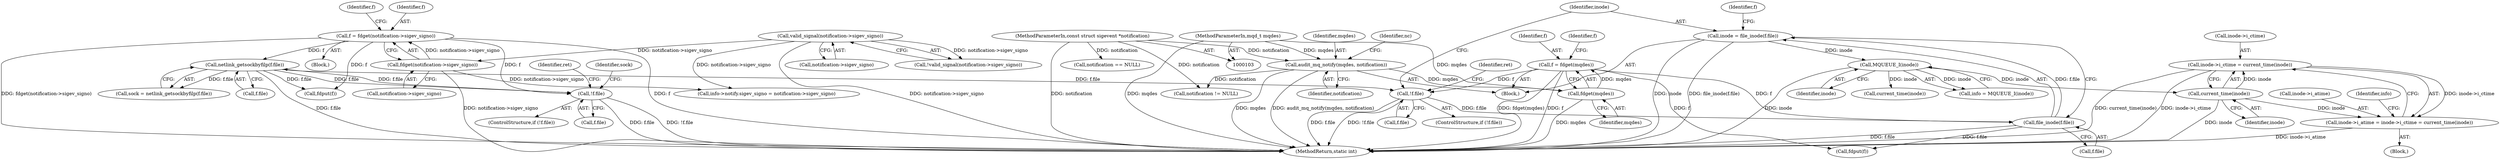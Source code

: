 digraph "0_linux_f991af3daabaecff34684fd51fac80319d1baad1@pointer" {
"1000446" [label="(Call,inode->i_ctime = current_time(inode))"];
"1000450" [label="(Call,current_time(inode))"];
"1000314" [label="(Call,MQUEUE_I(inode))"];
"1000290" [label="(Call,inode = file_inode(f.file))"];
"1000292" [label="(Call,file_inode(f.file))"];
"1000275" [label="(Call,f = fdget(mqdes))"];
"1000277" [label="(Call,fdget(mqdes))"];
"1000113" [label="(Call,audit_mq_notify(mqdes, notification))"];
"1000104" [label="(MethodParameterIn,mqd_t mqdes)"];
"1000105" [label="(MethodParameterIn,const struct sigevent *notification)"];
"1000280" [label="(Call,!f.file)"];
"1000227" [label="(Call,netlink_getsockbyfilp(f.file))"];
"1000208" [label="(Call,f = fdget(notification->sigev_signo))"];
"1000210" [label="(Call,fdget(notification->sigev_signo))"];
"1000157" [label="(Call,valid_signal(notification->sigev_signo))"];
"1000215" [label="(Call,!f.file)"];
"1000442" [label="(Call,inode->i_atime = inode->i_ctime = current_time(inode))"];
"1000104" [label="(MethodParameterIn,mqd_t mqdes)"];
"1000282" [label="(Identifier,f)"];
"1000291" [label="(Identifier,inode)"];
"1000276" [label="(Identifier,f)"];
"1000117" [label="(Identifier,nc)"];
"1000113" [label="(Call,audit_mq_notify(mqdes, notification))"];
"1000228" [label="(Call,f.file)"];
"1000403" [label="(Call,info->notify.sigev_signo = notification->sigev_signo)"];
"1000473" [label="(MethodReturn,static int)"];
"1000231" [label="(Call,fdput(f))"];
"1000216" [label="(Call,f.file)"];
"1000442" [label="(Call,inode->i_atime = inode->i_ctime = current_time(inode))"];
"1000451" [label="(Identifier,inode)"];
"1000312" [label="(Call,info = MQUEUE_I(inode))"];
"1000315" [label="(Identifier,inode)"];
"1000447" [label="(Call,inode->i_ctime)"];
"1000278" [label="(Identifier,mqdes)"];
"1000279" [label="(ControlStructure,if (!f.file))"];
"1000215" [label="(Call,!f.file)"];
"1000290" [label="(Call,inode = file_inode(f.file))"];
"1000171" [label="(Block,)"];
"1000325" [label="(Call,notification == NULL)"];
"1000217" [label="(Identifier,f)"];
"1000450" [label="(Call,current_time(inode))"];
"1000443" [label="(Call,inode->i_atime)"];
"1000114" [label="(Identifier,mqdes)"];
"1000210" [label="(Call,fdget(notification->sigev_signo))"];
"1000275" [label="(Call,f = fdget(mqdes))"];
"1000156" [label="(Call,!valid_signal(notification->sigev_signo))"];
"1000286" [label="(Identifier,ret)"];
"1000347" [label="(Call,current_time(inode))"];
"1000458" [label="(Call,fdput(f))"];
"1000280" [label="(Call,!f.file)"];
"1000158" [label="(Call,notification->sigev_signo)"];
"1000293" [label="(Call,f.file)"];
"1000455" [label="(Identifier,info)"];
"1000277" [label="(Call,fdget(mqdes))"];
"1000225" [label="(Call,sock = netlink_getsockbyfilp(f.file))"];
"1000281" [label="(Call,f.file)"];
"1000221" [label="(Identifier,ret)"];
"1000292" [label="(Call,file_inode(f.file))"];
"1000209" [label="(Identifier,f)"];
"1000301" [label="(Identifier,f)"];
"1000157" [label="(Call,valid_signal(notification->sigev_signo))"];
"1000214" [label="(ControlStructure,if (!f.file))"];
"1000446" [label="(Call,inode->i_ctime = current_time(inode))"];
"1000314" [label="(Call,MQUEUE_I(inode))"];
"1000208" [label="(Call,f = fdget(notification->sigev_signo))"];
"1000123" [label="(Call,notification != NULL)"];
"1000227" [label="(Call,netlink_getsockbyfilp(f.file))"];
"1000226" [label="(Identifier,sock)"];
"1000211" [label="(Call,notification->sigev_signo)"];
"1000105" [label="(MethodParameterIn,const struct sigevent *notification)"];
"1000362" [label="(Block,)"];
"1000106" [label="(Block,)"];
"1000115" [label="(Identifier,notification)"];
"1000446" -> "1000442"  [label="AST: "];
"1000446" -> "1000450"  [label="CFG: "];
"1000447" -> "1000446"  [label="AST: "];
"1000450" -> "1000446"  [label="AST: "];
"1000442" -> "1000446"  [label="CFG: "];
"1000446" -> "1000473"  [label="DDG: current_time(inode)"];
"1000446" -> "1000473"  [label="DDG: inode->i_ctime"];
"1000446" -> "1000442"  [label="DDG: inode->i_ctime"];
"1000450" -> "1000446"  [label="DDG: inode"];
"1000450" -> "1000451"  [label="CFG: "];
"1000451" -> "1000450"  [label="AST: "];
"1000450" -> "1000473"  [label="DDG: inode"];
"1000450" -> "1000442"  [label="DDG: inode"];
"1000314" -> "1000450"  [label="DDG: inode"];
"1000314" -> "1000312"  [label="AST: "];
"1000314" -> "1000315"  [label="CFG: "];
"1000315" -> "1000314"  [label="AST: "];
"1000312" -> "1000314"  [label="CFG: "];
"1000314" -> "1000473"  [label="DDG: inode"];
"1000314" -> "1000312"  [label="DDG: inode"];
"1000290" -> "1000314"  [label="DDG: inode"];
"1000314" -> "1000347"  [label="DDG: inode"];
"1000290" -> "1000106"  [label="AST: "];
"1000290" -> "1000292"  [label="CFG: "];
"1000291" -> "1000290"  [label="AST: "];
"1000292" -> "1000290"  [label="AST: "];
"1000301" -> "1000290"  [label="CFG: "];
"1000290" -> "1000473"  [label="DDG: inode"];
"1000290" -> "1000473"  [label="DDG: file_inode(f.file)"];
"1000292" -> "1000290"  [label="DDG: f.file"];
"1000292" -> "1000293"  [label="CFG: "];
"1000293" -> "1000292"  [label="AST: "];
"1000292" -> "1000473"  [label="DDG: f.file"];
"1000275" -> "1000292"  [label="DDG: f"];
"1000280" -> "1000292"  [label="DDG: f.file"];
"1000292" -> "1000458"  [label="DDG: f.file"];
"1000275" -> "1000106"  [label="AST: "];
"1000275" -> "1000277"  [label="CFG: "];
"1000276" -> "1000275"  [label="AST: "];
"1000277" -> "1000275"  [label="AST: "];
"1000282" -> "1000275"  [label="CFG: "];
"1000275" -> "1000473"  [label="DDG: f"];
"1000275" -> "1000473"  [label="DDG: fdget(mqdes)"];
"1000277" -> "1000275"  [label="DDG: mqdes"];
"1000275" -> "1000280"  [label="DDG: f"];
"1000275" -> "1000458"  [label="DDG: f"];
"1000277" -> "1000278"  [label="CFG: "];
"1000278" -> "1000277"  [label="AST: "];
"1000277" -> "1000473"  [label="DDG: mqdes"];
"1000113" -> "1000277"  [label="DDG: mqdes"];
"1000104" -> "1000277"  [label="DDG: mqdes"];
"1000113" -> "1000106"  [label="AST: "];
"1000113" -> "1000115"  [label="CFG: "];
"1000114" -> "1000113"  [label="AST: "];
"1000115" -> "1000113"  [label="AST: "];
"1000117" -> "1000113"  [label="CFG: "];
"1000113" -> "1000473"  [label="DDG: mqdes"];
"1000113" -> "1000473"  [label="DDG: audit_mq_notify(mqdes, notification)"];
"1000104" -> "1000113"  [label="DDG: mqdes"];
"1000105" -> "1000113"  [label="DDG: notification"];
"1000113" -> "1000123"  [label="DDG: notification"];
"1000104" -> "1000103"  [label="AST: "];
"1000104" -> "1000473"  [label="DDG: mqdes"];
"1000105" -> "1000103"  [label="AST: "];
"1000105" -> "1000473"  [label="DDG: notification"];
"1000105" -> "1000123"  [label="DDG: notification"];
"1000105" -> "1000325"  [label="DDG: notification"];
"1000280" -> "1000279"  [label="AST: "];
"1000280" -> "1000281"  [label="CFG: "];
"1000281" -> "1000280"  [label="AST: "];
"1000286" -> "1000280"  [label="CFG: "];
"1000291" -> "1000280"  [label="CFG: "];
"1000280" -> "1000473"  [label="DDG: !f.file"];
"1000280" -> "1000473"  [label="DDG: f.file"];
"1000227" -> "1000280"  [label="DDG: f.file"];
"1000227" -> "1000225"  [label="AST: "];
"1000227" -> "1000228"  [label="CFG: "];
"1000228" -> "1000227"  [label="AST: "];
"1000225" -> "1000227"  [label="CFG: "];
"1000227" -> "1000473"  [label="DDG: f.file"];
"1000227" -> "1000215"  [label="DDG: f.file"];
"1000227" -> "1000225"  [label="DDG: f.file"];
"1000208" -> "1000227"  [label="DDG: f"];
"1000215" -> "1000227"  [label="DDG: f.file"];
"1000227" -> "1000231"  [label="DDG: f.file"];
"1000208" -> "1000171"  [label="AST: "];
"1000208" -> "1000210"  [label="CFG: "];
"1000209" -> "1000208"  [label="AST: "];
"1000210" -> "1000208"  [label="AST: "];
"1000217" -> "1000208"  [label="CFG: "];
"1000208" -> "1000473"  [label="DDG: f"];
"1000208" -> "1000473"  [label="DDG: fdget(notification->sigev_signo)"];
"1000210" -> "1000208"  [label="DDG: notification->sigev_signo"];
"1000208" -> "1000215"  [label="DDG: f"];
"1000208" -> "1000231"  [label="DDG: f"];
"1000210" -> "1000211"  [label="CFG: "];
"1000211" -> "1000210"  [label="AST: "];
"1000210" -> "1000473"  [label="DDG: notification->sigev_signo"];
"1000157" -> "1000210"  [label="DDG: notification->sigev_signo"];
"1000210" -> "1000403"  [label="DDG: notification->sigev_signo"];
"1000157" -> "1000156"  [label="AST: "];
"1000157" -> "1000158"  [label="CFG: "];
"1000158" -> "1000157"  [label="AST: "];
"1000156" -> "1000157"  [label="CFG: "];
"1000157" -> "1000473"  [label="DDG: notification->sigev_signo"];
"1000157" -> "1000156"  [label="DDG: notification->sigev_signo"];
"1000157" -> "1000403"  [label="DDG: notification->sigev_signo"];
"1000215" -> "1000214"  [label="AST: "];
"1000215" -> "1000216"  [label="CFG: "];
"1000216" -> "1000215"  [label="AST: "];
"1000221" -> "1000215"  [label="CFG: "];
"1000226" -> "1000215"  [label="CFG: "];
"1000215" -> "1000473"  [label="DDG: f.file"];
"1000215" -> "1000473"  [label="DDG: !f.file"];
"1000442" -> "1000362"  [label="AST: "];
"1000443" -> "1000442"  [label="AST: "];
"1000455" -> "1000442"  [label="CFG: "];
"1000442" -> "1000473"  [label="DDG: inode->i_atime"];
}
